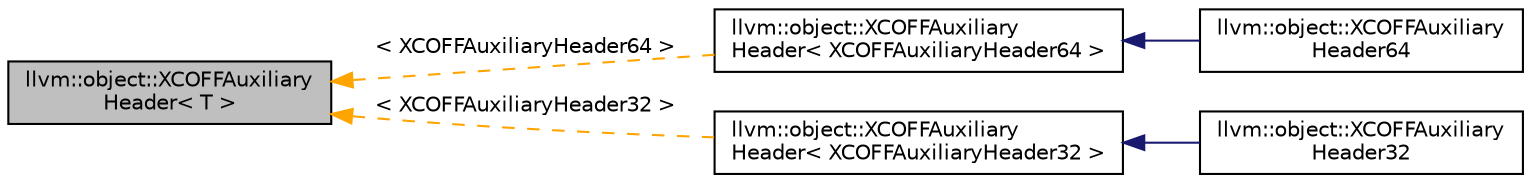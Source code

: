 digraph "llvm::object::XCOFFAuxiliaryHeader&lt; T &gt;"
{
 // LATEX_PDF_SIZE
  bgcolor="transparent";
  edge [fontname="Helvetica",fontsize="10",labelfontname="Helvetica",labelfontsize="10"];
  node [fontname="Helvetica",fontsize="10",shape=record];
  rankdir="LR";
  Node1 [label="llvm::object::XCOFFAuxiliary\lHeader\< T \>",height=0.2,width=0.4,color="black", fillcolor="grey75", style="filled", fontcolor="black",tooltip=" "];
  Node1 -> Node2 [dir="back",color="orange",fontsize="10",style="dashed",label=" \< XCOFFAuxiliaryHeader64 \>" ,fontname="Helvetica"];
  Node2 [label="llvm::object::XCOFFAuxiliary\lHeader\< XCOFFAuxiliaryHeader64 \>",height=0.2,width=0.4,color="black",URL="$structllvm_1_1object_1_1XCOFFAuxiliaryHeader.html",tooltip=" "];
  Node2 -> Node3 [dir="back",color="midnightblue",fontsize="10",style="solid",fontname="Helvetica"];
  Node3 [label="llvm::object::XCOFFAuxiliary\lHeader64",height=0.2,width=0.4,color="black",URL="$structllvm_1_1object_1_1XCOFFAuxiliaryHeader64.html",tooltip=" "];
  Node1 -> Node4 [dir="back",color="orange",fontsize="10",style="dashed",label=" \< XCOFFAuxiliaryHeader32 \>" ,fontname="Helvetica"];
  Node4 [label="llvm::object::XCOFFAuxiliary\lHeader\< XCOFFAuxiliaryHeader32 \>",height=0.2,width=0.4,color="black",URL="$structllvm_1_1object_1_1XCOFFAuxiliaryHeader.html",tooltip=" "];
  Node4 -> Node5 [dir="back",color="midnightblue",fontsize="10",style="solid",fontname="Helvetica"];
  Node5 [label="llvm::object::XCOFFAuxiliary\lHeader32",height=0.2,width=0.4,color="black",URL="$structllvm_1_1object_1_1XCOFFAuxiliaryHeader32.html",tooltip=" "];
}
